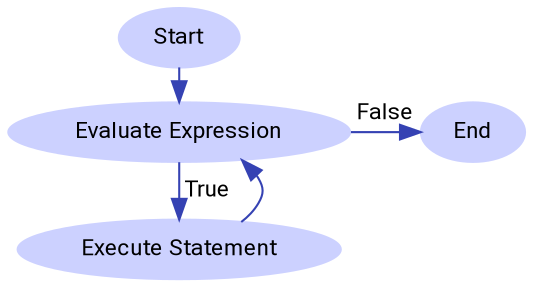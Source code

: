 digraph WhileStatement {
  ranksep="0.1";
  ratio=fill;
  nodesep="0.1";
  edge [color="0.650 0.700 0.700",
        fontname="Roboto",
        fontsize="11"];
  node [width="0.0",
        style="filled",
        fontsize="11",
        color="0.650 0.200 1.000",
        fontname="Roboto",
        height="0.0"];
  1 [label="Start"];
  2 [label="Evaluate Expression"];
  3 [label="Execute Statement"];
  4 [label="End"];
  1 -> 2;
  2 -> 3 [label=" True    "];
  2 -> 4 [label="False", minlen="0"];
  3 -> 2 [constraint="false"];
}
